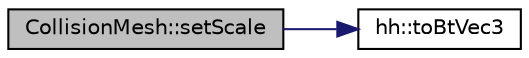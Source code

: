 digraph "CollisionMesh::setScale"
{
 // INTERACTIVE_SVG=YES
 // LATEX_PDF_SIZE
  edge [fontname="Helvetica",fontsize="10",labelfontname="Helvetica",labelfontsize="10"];
  node [fontname="Helvetica",fontsize="10",shape=record];
  rankdir="LR";
  Node1 [label="CollisionMesh::setScale",height=0.2,width=0.4,color="black", fillcolor="grey75", style="filled", fontcolor="black",tooltip=" "];
  Node1 -> Node2 [color="midnightblue",fontsize="10",style="solid",fontname="Helvetica"];
  Node2 [label="hh::toBtVec3",height=0.2,width=0.4,color="black", fillcolor="white", style="filled",URL="$d7/dd1/namespacehh.html#aa0102ec32d9d665ebdda89fa4c03c5b6",tooltip=" "];
}
